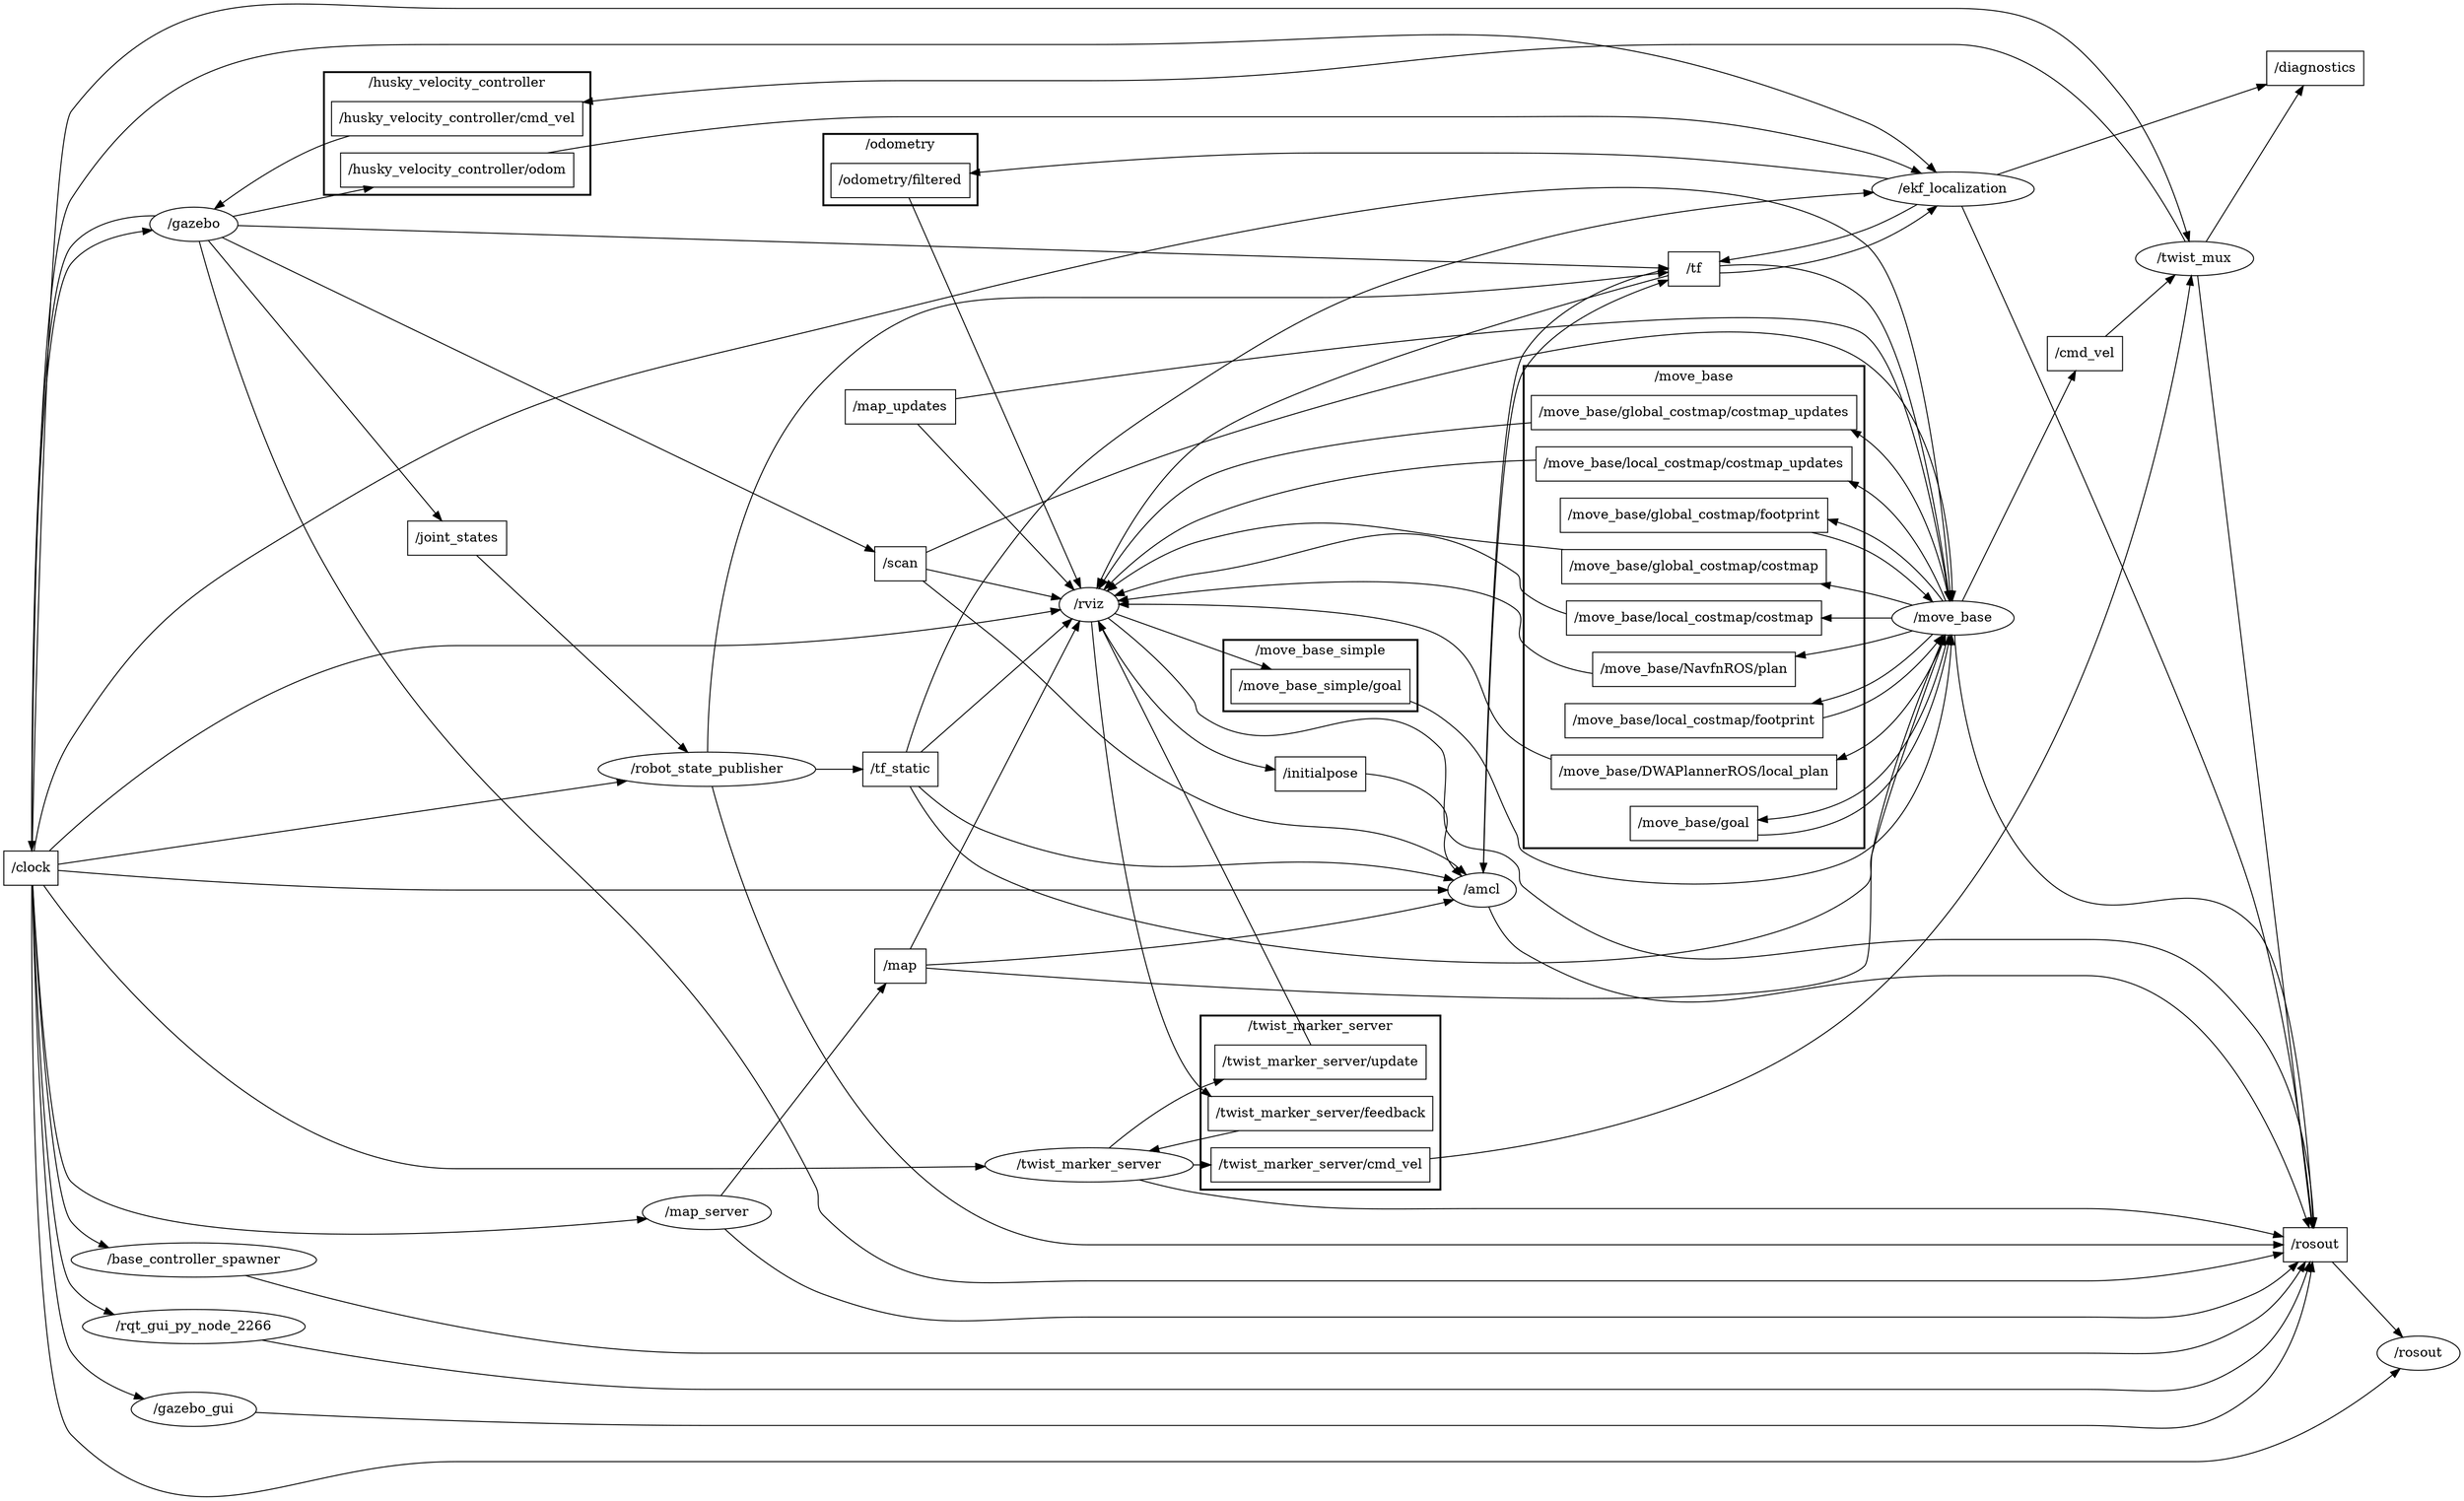 digraph graphname {
	graph [bb="0,0,2130.9,1576",
		compound=True,
		rank=same,
		rankdir=LR,
		ranksep=0.2
	];
	node [label="\N"];
	subgraph cluster___move_base {
		graph [bb="1270.2,603,1555.2,1110",
			compound=True,
			label="/move_base",
			lheight=0.21,
			lp="1412.7,1098.5",
			lwidth=0.92,
			rank=same,
			rankdir=LR,
			ranksep=0.2,
			style=bold
		];
		t___move_base__NavfnROS__plan		 [URL=topic_3A__move_base__NavfnROS__plan,
			height=0.5,
			label="/move_base/NavfnROS/plan",
			pos="1412.7,1007",
			shape=box,
			tooltip="topic:/move_base/NavfnROS/plan",
			width=2.4028];
		t___move_base__DWAPlannerROS__local_plan		 [URL=topic_3A__move_base__DWAPlannerROS__local_plan,
			height=0.5,
			label="/move_base/DWAPlannerROS/local_plan",
			pos="1412.7,845",
			shape=box,
			tooltip="topic:/move_base/DWAPlannerROS/local_plan",
			width=3.4167];
		t___move_base__global_costmap__footprint		 [URL=topic_3A__move_base__global_costmap__footprint,
			height=0.5,
			label="/move_base/global_costmap/footprint",
			pos="1412.7,629",
			shape=box,
			tooltip="topic:/move_base/global_costmap/footprint",
			width=3.0972];
		t___move_base__global_costmap__costmap_updates		 [URL=topic_3A__move_base__global_costmap__costmap_updates,
			height=0.5,
			label="/move_base/global_costmap/costmap_updates",
			pos="1412.7,737",
			shape=box,
			tooltip="topic:/move_base/global_costmap/costmap_updates",
			width=3.7361];
		t___move_base__local_costmap__costmap_updates		 [URL=topic_3A__move_base__local_costmap__costmap_updates,
			height=0.5,
			label="/move_base/local_costmap/costmap_updates",
			pos="1412.7,683",
			shape=box,
			tooltip="topic:/move_base/local_costmap/costmap_updates",
			width=3.6389];
		t___move_base__global_costmap__costmap		 [URL=topic_3A__move_base__global_costmap__costmap,
			height=0.5,
			label="/move_base/global_costmap/costmap",
			pos="1412.7,1061",
			shape=box,
			tooltip="topic:/move_base/global_costmap/costmap",
			width=3.0694];
		t___move_base__local_costmap__footprint		 [URL=topic_3A__move_base__local_costmap__footprint,
			height=0.5,
			label="/move_base/local_costmap/footprint",
			pos="1412.7,899",
			shape=box,
			tooltip="topic:/move_base/local_costmap/footprint",
			width=2.9861];
		t___move_base__local_costmap__costmap		 [URL=topic_3A__move_base__local_costmap__costmap,
			height=0.5,
			label="/move_base/local_costmap/costmap",
			pos="1412.7,953",
			shape=box,
			tooltip="topic:/move_base/local_costmap/costmap",
			width=2.9722];
		t___move_base__goal		 [URL=topic_3A__move_base__goal,
			height=0.5,
			label="/move_base/goal",
			pos="1412.7,791",
			shape=box,
			tooltip="topic:/move_base/goal",
			width=1.5139];
	}
	subgraph cluster___twist_marker_server {
		graph [bb="992.15,1299,1193.2,1482",
			compound=True,
			label="/twist_marker_server",
			lheight=0.21,
			lp="1092.7,1470.5",
			lwidth=1.61,
			rank=same,
			rankdir=LR,
			ranksep=0.2,
			style=bold
		];
		t___twist_marker_server__feedback		 [URL=topic_3A__twist_marker_server__feedback,
			height=0.5,
			label="/twist_marker_server/feedback",
			pos="1092.7,1325",
			shape=box,
			tooltip="topic:/twist_marker_server/feedback",
			width=2.5694];
		t___twist_marker_server__cmd_vel		 [URL=topic_3A__twist_marker_server__cmd_vel,
			height=0.5,
			label="/twist_marker_server/cmd_vel",
			pos="1092.7,1433",
			shape=box,
			tooltip="topic:/twist_marker_server/cmd_vel",
			width=2.5417];
		t___twist_marker_server__update		 [URL=topic_3A__twist_marker_server__update,
			height=0.5,
			label="/twist_marker_server/update",
			pos="1092.7,1379",
			shape=box,
			tooltip="topic:/twist_marker_server/update",
			width=2.3889];
	}
	subgraph cluster___move_base_simple {
		graph [bb="1008.7,1069,1176.7,1144",
			compound=True,
			label="/move_base_simple",
			lheight=0.21,
			lp="1092.7,1132.5",
			lwidth=1.51,
			rank=same,
			rankdir=LR,
			ranksep=0.2,
			style=bold
		];
		t___move_base_simple__goal		 [URL=topic_3A__move_base_simple__goal,
			height=0.5,
			label="/move_base_simple/goal",
			pos="1092.7,1095",
			shape=box,
			tooltip="topic:/move_base_simple/goal",
			width=2.1111];
	}
	subgraph cluster___husky_velocity_controller {
		graph [bb="277.48,476,506.48,605",
			compound=True,
			label="/husky_velocity_controller",
			lheight=0.21,
			lp="391.98,593.5",
			lwidth=2.03,
			rank=same,
			rankdir=LR,
			ranksep=0.2,
			style=bold
		];
		t___husky_velocity_controller__odom		 [URL=topic_3A__husky_velocity_controller__odom,
			height=0.5,
			label="/husky_velocity_controller/odom",
			pos="391.98,502",
			shape=box,
			tooltip="topic:/husky_velocity_controller/odom",
			width=2.7361];
		t___husky_velocity_controller__cmd_vel		 [URL=topic_3A__husky_velocity_controller__cmd_vel,
			height=0.5,
			label="/husky_velocity_controller/cmd_vel",
			pos="391.98,556",
			shape=box,
			tooltip="topic:/husky_velocity_controller/cmd_vel",
			width=2.9583];
	}
	subgraph cluster___odometry {
		graph [bb="1710.3,489,1842.3,564",
			compound=True,
			label="/odometry",
			lheight=0.21,
			lp="1776.3,552.5",
			lwidth=0.79,
			rank=same,
			rankdir=LR,
			ranksep=0.2,
			style=bold
		];
		t___odometry__filtered		 [URL=topic_3A__odometry__filtered,
			height=0.5,
			label="/odometry/filtered",
			pos="1776.3,515",
			shape=box,
			tooltip="topic:/odometry/filtered",
			width=1.6111];
	}
	n___rviz	 [URL=__rviz,
		height=0.5,
		label="/rviz",
		pos="898.36,838",
		shape=ellipse,
		tooltip="/rviz",
		width=0.75];
	t___move_base__NavfnROS__plan -> n___rviz	 [penwidth=1,
		pos="e,905.17,855.5 1326,1022.3 1236.3,1033.7 1094.5,1038.4 992.15,978 948.91,952.47 921.86,897.95 908.78,864.98"];
	t___move_base__DWAPlannerROS__local_plan -> n___rviz	 [penwidth=1,
		pos="e,912.98,853.22 1289.5,858 1282.5,861.8 1276,866.41 1270.2,872 1258.2,883.75 1275.3,898.43 1262.2,909 1168.8,984.38 1105.8,947.51 992.15,909 963.99,899.46 937.66,877.58 920.3,860.61"];
	n___move_base	 [URL=__move_base,
		height=0.5,
		label="/move_base",
		pos="1632.8,845",
		shape=ellipse,
		tooltip="/move_base",
		width=1.4804];
	t___move_base__global_costmap__footprint -> n___move_base	 [penwidth=1,
		pos="e,1630.6,826.88 1524.5,629.75 1535.6,633.91 1546.2,639.54 1555.2,647 1607.2,689.64 1624.2,772.98 1629.5,816.87"];
	t___move_base__global_costmap__costmap_updates -> n___rviz	 [penwidth=1,
		pos="e,920.91,848.05 1279.7,755.13 1276.3,757.79 1273.2,760.73 1270.2,764 1254.4,781.79 1279.7,854.78 1262.2,871 1218.3,911.83 1051.3,881.2 992.15,871 970.83,867.32 947.91,859.21 930.18,851.96"];
	t___move_base__local_costmap__costmap_updates -> n___rviz	 [penwidth=1,
		pos="e,925.13,841.82 1281.6,699.89 1277.5,702.86 1273.7,706.21 1270.2,710 1257.8,723.69 1272.3,777.41 1262.2,793 1243.1,822.85 1227.3,823.5 1193.2,833 1103.1,858.01 991.49,849.78 935.28,843.08"];
	t___move_base__global_costmap__costmap -> n___rviz	 [penwidth=1,
		pos="e,902.69,855.77 1301.9,1061.4 1194.7,1059.7 1040.9,1051.3 992.15,1018 939.38,982.01 914.77,906.44 904.94,865.6"];
	t___move_base__local_costmap__footprint -> n___move_base	 [penwidth=1,
		pos="e,1586,853.63 1475.5,880.96 1500.5,875.84 1529.4,869.98 1555.2,863 1562.2,861.13 1569.4,858.94 1576.4,856.69"];
	t___move_base__local_costmap__costmap -> n___rviz	 [penwidth=1,
		pos="e,907.98,854.9 1325.2,971.05 1237,985.07 1098.4,994.72 992.15,945 956.05,928.11 928.47,889.71 913.08,863.81"];
	t___move_base__goal -> n___move_base	 [penwidth=1,
		pos="e,1610,828.72 1467.3,791.16 1493.9,794.86 1526.5,801.24 1555.2,809 1570.4,813.08 1586.8,818.7 1600.5,824.49"];
	n___twist_marker_server	 [URL=__twist_marker_server,
		height=0.5,
		label="/twist_marker_server",
		pos="898.36,1379",
		shape=ellipse,
		tooltip="/twist_marker_server",
		width=2.3831];
	t___twist_marker_server__feedback -> n___twist_marker_server	 [penwidth=1,
		pos="e,948.91,1364.4 1024.4,1343.1 1013.6,1346 1002.6,1349.1 992.15,1352 981.28,1355.1 969.72,1358.4 958.57,1361.6"];
	n___twist_mux	 [URL=__twist_mux,
		height=0.5,
		label="/twist_mux",
		pos="1901,1257",
		shape=ellipse,
		tooltip="/twist_mux",
		width=1.4082];
	t___twist_marker_server__cmd_vel -> n___twist_mux	 [penwidth=1,
		pos="e,1878.9,1273.3 1161.7,1415 1172.3,1412 1183,1409 1193.2,1406 1291,1377.1 1309.7,1336 1411.7,1336 1411.7,1336 1411.7,1336 1633.8,1336 1728.3,1336 1754.7,1329.5 1842.3,1294 1852,1290.1 1861.8,1284.5 1870.6,1278.9"];
	t___twist_marker_server__update -> n___rviz	 [penwidth=1,
		pos="e,900.1,856.02 1006.2,1363.4 1001,1360.3 996.26,1356.5 992.15,1352 925.9,1279.8 905.37,963.03 900.59,866.21"];
	t___move_base_simple__goal -> n___move_base	 [penwidth=1,
		pos="e,1629.5,862.97 1168.7,1109.2 1283.7,1129.2 1496.4,1158.5 1555.2,1114 1594.2,1084.6 1619.1,935.71 1628.1,872.96"];
	n___ekf_localization	 [URL=__ekf_localization,
		height=0.5,
		label="/ekf_localization",
		pos="1632.8,423",
		shape=ellipse,
		tooltip="/ekf_localization",
		width=1.9318];
	t___husky_velocity_controller__odom -> n___ekf_localization	 [penwidth=1,
		pos="e,1596.2,407.65 490.65,494.22 572.89,487.34 693.58,476.48 798.57,464 1008.9,439 1059,411.15 1270.2,396 1396.6,386.94 1430.4,374.63 1555.2,396 1565.7,397.78 1576.6,400.84 1586.7,404.27"];
	n___gazebo	 [URL=__gazebo,
		height=0.5,
		label="/gazebo",
		pos="168.74,479",
		shape=ellipse,
		tooltip="/gazebo",
		width=1.0652];
	t___husky_velocity_controller__cmd_vel -> n___gazebo	 [penwidth=1,
		pos="e,194.83,492.4 306.76,537.97 296.8,535.25 286.86,532.25 277.48,529 252.14,520.21 224.74,507.44 203.91,497.01"];
	t___odometry__filtered -> n___rviz	 [penwidth=1,
		pos="e,921.99,829.08 1718.2,512.78 1599.7,509.46 1333.4,509.05 1270.2,569 1253.9,584.49 1269,597.55 1262.2,619 1241.1,685.52 1248,716.79 1193.2,760 1121.3,816.68 1080.1,779.62 992.15,805 971.83,810.87 949.47,818.77 931.8,825.37"];
	t___initialpose	 [URL=topic_3A__initialpose,
		height=0.5,
		label="/initialpose",
		pos="1092.7,697",
		shape=box,
		tooltip="topic:/initialpose",
		width=1.0694];
	n___amcl	 [URL=__amcl,
		height=0.5,
		label="/amcl",
		pos="1231.7,498",
		shape=ellipse,
		tooltip="/amcl",
		width=0.84854];
	t___initialpose -> n___amcl	 [penwidth=1,
		pos="e,1213.2,512.69 1131.2,695 1152.9,691.73 1178.6,683.79 1193.2,665 1211.6,641.25 1189.4,557.65 1201.2,530 1202.6,526.7 1204.5,523.52 1206.6,520.54"];
	t___rosout	 [URL=topic_3A__rosout,
		height=0.5,
		label="/rosout",
		pos="2006.2,423",
		shape=box,
		tooltip="topic:/rosout",
		width=0.75];
	n___rosout	 [URL=__rosout,
		height=0.5,
		label="/rosout",
		pos="2095.8,999",
		shape=ellipse,
		tooltip="/rosout",
		width=0.97491];
	t___rosout -> n___rosout	 [penwidth=1,
		pos="e,2092.1,981.09 2010,441.19 2022.7,524.49 2075.2,869.85 2090.6,971.03"];
	t___clock	 [URL=topic_3A__clock,
		height=0.5,
		label="/clock",
		pos="27,479",
		shape=box,
		tooltip="topic:/clock",
		width=0.75];
	t___clock -> n___amcl	 [penwidth=1,
		pos="e,1216.4,482.08 31.277,460.97 36.009,439.53 46.639,403.8 68,381 177.14,264.54 231.37,224 390.98,224 390.98,224 390.98,224 753.57,224 954.13,224 1146.7,408.32 1209.4,474.61"];
	n___robot_state_publisher	 [URL=__robot_state_publisher,
		height=0.5,
		label="/robot_state_publisher",
		pos="603.52,364",
		shape=ellipse,
		tooltip="/robot_state_publisher",
		width=2.4734];
	t___clock -> n___robot_state_publisher	 [penwidth=1,
		pos="e,514.51,363 52.756,460.76 57.665,457.59 62.885,454.51 68,452 156.01,408.84 181.19,401.35 277.48,383 352.72,368.66 439.38,364.18 504.28,363.14"];
	t___clock -> n___twist_marker_server	 [penwidth=1,
		pos="e,830.7,1367.9 28.254,497.16 29.974,614.55 40.683,1262.2 68,1293 164.63,1401.9 245.37,1348 390.98,1348 390.98,1348 390.98,1348 604.52,1348 678.22,1348 761.78,1357.8 820.72,1366.4"];
	t___clock -> n___rviz	 [penwidth=1,
		pos="e,871.52,835.93 32.854,497.2 38.788,517.04 50.283,549.04 68,572 179.23,716.15 208.91,824 390.98,824 390.98,824 390.98,824 604.52,824 697.29,824 806.39,831.1 861.55,835.18"];
	t___clock -> n___rosout	 [penwidth=1,
		pos="e,2092.8,1017.2 28.222,497.01 29.874,625.88 40.947,1403.8 68,1445 153.08,1574.4 236.08,1576 390.98,1576 390.98,1576 390.98,1576 1902,1576 2019.1,1576 2077.9,1143.6 2091.7,1027.5"];
	n___map_server	 [URL=__map_server,
		height=0.5,
		label="/map_server",
		pos="603.52,623",
		shape=ellipse,
		tooltip="/map_server",
		width=1.5165];
	t___clock -> n___map_server	 [penwidth=1,
		pos="e,550.34,627.26 52.97,497.08 96.166,527.14 188.75,586.34 277.48,609 366.57,631.75 473.8,631.23 540.06,627.83"];
	n___gazebo_gui	 [URL=__gazebo_gui,
		height=0.5,
		label="/gazebo_gui",
		pos="168.74,126",
		shape=ellipse,
		tooltip="/gazebo_gui",
		width=1.4985];
	t___clock -> n___gazebo_gui	 [penwidth=1,
		pos="e,116.77,131.05 27.787,460.94 27.436,400.21 29.381,204.59 68,158 77.901,146.06 92.28,138.52 107.05,133.78"];
	t___clock -> n___ekf_localization	 [penwidth=1,
		pos="e,1626.8,404.65 28.538,460.67 30.405,409.7 38.221,267.79 68,234 132.2,161.16 181.39,185.92 277.48,172 418.62,151.55 1435.8,215.12 1555.2,293 1591.7,316.77 1613.1,364.48 1623.6,395.02"];
	t___clock -> n___twist_mux	 [penwidth=1,
		pos="e,1893.4,1275 27.831,497.18 26.866,614.84 23.576,1266 68,1341 153.69,1485.7 222.84,1538 390.98,1538 390.98,1538 390.98,1538 1633.8,1538 1772.5,1538 1860.6,1355.4 1889.5,1284.6"];
	t___clock -> n___move_base	 [penwidth=1,
		pos="e,1625.7,862.9 27.658,497.21 26.439,616.29 35.618,1279 390.98,1279 390.98,1279 390.98,1279 753.57,1279 842.94,1279 1492.4,1276.6 1555.2,1213 1564.2,1204 1561.1,1111.5 1563.2,1099 1577.4,1015 1607.3,918.68 1622.5,872.5"];
	n___base_controller_spawner	 [URL=__base_controller_spawner,
		height=0.5,
		label="/base_controller_spawner",
		pos="168.74,72",
		shape=ellipse,
		tooltip="/base_controller_spawner",
		width=2.7984];
	t___clock -> n___base_controller_spawner	 [penwidth=1,
		pos="e,88.746,83.287 28.726,460.71 31.747,388.64 44.284,126.84 68,99 71.474,94.923 75.494,91.429 79.887,88.439"];
	t___clock -> n___gazebo	 [penwidth=1,
		pos="e,132.34,473.04 54.284,473.59 73.413,472.22 99.798,471.9 122.31,472.63"];
	n___rqt_gui_py_node_2266	 [URL=__rqt_gui_py_node_2266,
		height=0.5,
		label="/rqt_gui_py_node_2266",
		pos="168.74,18",
		shape=ellipse,
		tooltip="/rqt_gui_py_node_2266",
		width=2.6359];
	t___clock -> n___rqt_gui_py_node_2266	 [penwidth=1,
		pos="e,90.598,28.28 28.469,460.83 30.648,382.65 40.851,77.287 68,45 71.92,40.338 76.555,36.438 81.646,33.179"];
	t___tf_static	 [URL=topic_3A__tf_static,
		height=0.5,
		label="/tf_static",
		pos="752.57,410",
		shape=box,
		tooltip="topic:/tf_static",
		width=0.88889];
	t___tf_static -> n___amcl	 [penwidth=1,
		pos="e,1207.3,508.93 784.24,428.12 828.41,453.06 913.29,496.7 992.15,513 1079.6,531.08 1105.4,529.87 1193.2,513 1194.6,512.72 1196.1,512.38 1197.6,512"];
	t___tf_static -> n___rviz	 [penwidth=1,
		pos="e,891.51,820.59 759.65,428.12 782.21,495.27 861.15,730.23 888.19,810.71"];
	t___tf_static -> n___ekf_localization	 [penwidth=1,
		pos="e,1624.1,404.97 784.9,396.88 829.86,378.75 915.68,346.73 992.15,333 1115.3,310.89 1442.9,268.85 1555.2,324 1585.4,338.81 1607.1,371.87 1619.5,395.71"];
	t___tf_static -> n___move_base	 [penwidth=1,
		pos="e,1628.5,826.92 784.68,404.23 917.8,380.29 1437.9,294.72 1555.2,396 1564.4,403.92 1561.3,438.02 1563.2,450 1585.4,587.72 1614.9,751.88 1626.6,816.69"];
	t___cmd_vel	 [URL=topic_3A__cmd_vel,
		height=0.5,
		label="/cmd_vel",
		pos="1776.3,1234",
		shape=box,
		tooltip="topic:/cmd_vel",
		width=0.94444];
	t___cmd_vel -> n___twist_mux	 [penwidth=1,
		pos="e,1855.7,1248.7 1810.5,1240.2 1821.4,1242.3 1833.8,1244.6 1845.8,1246.8"];
	t___joint_states	 [URL=topic_3A__joint_states,
		height=0.5,
		label="/joint_states",
		pos="391.98,410",
		shape=box,
		tooltip="topic:/joint_states",
		width=1.1389];
	t___joint_states -> n___robot_state_publisher	 [penwidth=1,
		pos="e,542.41,377.2 433.38,401.13 461.41,394.98 499.46,386.63 532.37,379.4"];
	t___tf	 [URL=topic_3A__tf,
		height=0.5,
		label="/tf",
		pos="1412.7,423",
		shape=box,
		tooltip="topic:/tf",
		width=0.75];
	t___tf -> n___amcl	 [penwidth=1,
		pos="e,1253.4,485.16 1385.6,429.95 1355.5,434.22 1305.6,440.73 1270.2,464 1265.2,467.32 1266.1,470.33 1262.2,475 1261.6,475.85 1260.8,476.7 1260.1,477.56"];
	t___tf -> n___rviz	 [penwidth=1,
		pos="e,914.36,823.07 1385.6,428.81 1353.5,437.31 1299.8,456.29 1270.2,493 1261,504.42 1266.6,511.01 1262.2,525 1239.3,598.45 1222.9,613.19 1201.2,687 1196.4,703.14 1205.1,712.12 1193.2,724 1128.5,788.53 1075.1,728.76 992.15,767 965.63,779.22 939.6,800.15 921.89,816.13"];
	t___tf -> n___ekf_localization	 [penwidth=1,
		pos="e,1567.5,416.78 1440,418.42 1469,416.42 1516.7,415.81 1557.4,416.56"];
	t___tf -> n___move_base	 [penwidth=1,
		pos="e,1631.5,826.69 1439.8,435.73 1472,452.86 1526.1,486.38 1555.2,531 1615.4,622.99 1628.3,758.04 1631.1,816.4"];
	t___scan	 [URL=topic_3A__scan,
		height=0.5,
		label="/scan",
		pos="752.57,751",
		shape=box,
		tooltip="topic:/scan",
		width=0.75];
	t___scan -> n___amcl	 [penwidth=1,
		pos="e,1213.7,512.9 779.73,742.19 870.09,711.53 1165.1,609.51 1193.2,575 1206,559.24 1192.1,548.2 1201.2,530 1202.7,526.79 1204.8,523.67 1207,520.71"];
	t___scan -> n___rviz	 [penwidth=1,
		pos="e,877.52,826 779.61,766.76 804.8,782 842.89,805.04 868.88,820.77"];
	t___scan -> n___move_base	 [penwidth=1,
		pos="e,1630.5,863.15 753.08,769.25 751.54,843.85 750.01,1124.3 812.57,1179 874.7,1233.3 1490.7,1231.4 1555.2,1180 1603.4,1141.6 1623.7,947.36 1629.7,873.53"];
	t___map	 [URL=topic_3A__map,
		height=0.5,
		label="/map",
		pos="752.57,689",
		shape=box,
		tooltip="topic:/map",
		width=0.75];
	t___map -> n___amcl	 [penwidth=1,
		pos="e,1217.1,514.27 769.77,670.98 780.81,659.71 796.33,645.73 812.57,637 966.9,554.01 1040.6,620.21 1193.2,534 1199,530.68 1204.7,526.22 1209.7,521.58"];
	t___map -> n___rviz	 [penwidth=1,
		pos="e,885.15,822.02 778.57,707.06 785.29,712.27 792.39,718.14 798.57,724 828.99,752.86 860.01,790.21 878.97,814.15"];
	t___map -> n___move_base	 [penwidth=1,
		pos="e,1629.9,863.38 779.89,703.87 787.12,709.27 794.17,716.03 798.57,724 829,779.13 792.03,805.47 812.57,865 861.15,1005.8 861.61,1076.2 992.15,1148 1027.7,1167.5 1518.8,1168.9 1555.2,1140 1597.3,1106.7 1620.7,941.17 1628.7,873.7"];
	t___diagnostics	 [URL=topic_3A__diagnostics,
		height=0.5,
		label="/diagnostics",
		pos="2006.2,1108",
		shape=box,
		tooltip="topic:/diagnostics",
		width=1.125];
	t___map_updates	 [URL=topic_3A__map_updates,
		height=0.5,
		label="/map_updates",
		pos="752.57,581",
		shape=box,
		tooltip="topic:/map_updates",
		width=1.2778];
	t___map_updates -> n___rviz	 [penwidth=1,
		pos="e,888.01,821.3 763.68,599.07 788.77,643.92 853.97,760.46 883.03,812.38"];
	t___map_updates -> n___move_base	 [penwidth=1,
		pos="e,1632.6,826.86 798.68,575.4 949.82,557.62 1435.5,508.77 1555.2,599 1624.1,650.88 1632.7,764.06 1632.7,816.85"];
	n___amcl -> t___rosout	 [penwidth=1,
		pos="e,1978.9,431.87 1261.8,493.93 1264.6,493.59 1267.5,493.27 1270.2,493 1430.5,477.03 1470.7,469 1631.8,469 1631.8,469 1631.8,469 1777.3,469 1846.2,469 1924.6,448.55 1969.1,434.92"];
	n___amcl -> t___tf	 [penwidth=1,
		pos="e,1385.6,417.04 1242.1,480.75 1248,473.23 1255.8,464.83 1262.2,457 1266.1,452.33 1265.2,449.32 1270.2,446 1301.9,425.19 1345.1,417.78 1375.5,417.04"];
	n___robot_state_publisher -> t___rosout	 [penwidth=1,
		pos="e,2003.2,404.8 646.25,348.05 764.42,304.36 1112.2,186 1411.7,186 1411.7,186 1411.7,186 1777.3,186 1855.6,186 1893.5,157.78 1951.7,210 1979,234.47 1995.5,342.39 2002,394.56"];
	n___robot_state_publisher -> t___tf_static	 [penwidth=1,
		pos="e,720.44,400.26 652.67,379.06 671.47,384.94 692.79,391.61 710.81,397.25"];
	n___robot_state_publisher -> t___tf	 [penwidth=1,
		pos="e,1385.5,421.08 687.49,370.06 860.5,382.71 1253.8,411.45 1375.3,420.34"];
	n___twist_marker_server -> t___twist_marker_server__cmd_vel	 [penwidth=1,
		pos="e,1024.4,1414.9 948.91,1393.6 962.88,1397.7 978.1,1402 992.15,1406 999.48,1408.1 1007.1,1410.2 1014.8,1412.3"];
	n___twist_marker_server -> t___twist_marker_server__update	 [penwidth=1,
		pos="e,1006.4,1379 984.26,1379 988.28,1379 992.32,1379 996.36,1379"];
	n___twist_marker_server -> t___rosout	 [penwidth=1,
		pos="e,2003.5,441.16 908.63,1397.3 922.7,1422.7 952.11,1467.7 992.15,1486 1073.4,1523.1 1107.4,1510.9 1193.2,1486 1376.2,1432.8 1418.9,1389.2 1555.2,1256 1782,1034.5 1827,954.47 1951.7,663 1982.8,590.33 1996.9,497.23 2002.3,451.27"];
	n___rviz -> t___twist_marker_server__feedback	 [penwidth=1,
		pos="e,1079.6,1306.8 903.26,855.96 914.08,904.34 946.71,1041 992.15,1148 1015.8,1203.6 1052.4,1264.1 1074,1298"];
	n___rviz -> t___move_base_simple__goal	 [penwidth=1,
		pos="e,1016.5,1078 901.69,855.97 908.11,898.1 929.89,1004.1 992.15,1062 996.79,1066.3 1002,1070.1 1007.5,1073.3"];
	n___rviz -> t___initialpose	 [penwidth=1,
		pos="e,1054,703.91 909.2,821.45 924.18,797.63 954.94,753.83 992.15,729 1007.7,718.65 1026.8,711.45 1044.1,706.54"];
	n___rviz -> t___rosout	 [penwidth=1,
		pos="e,1992.4,441.04 925.58,835.64 993.42,829.36 1171,811.71 1193.2,797 1243.1,763.81 1243.5,738.01 1262.2,681 1268,663.6 1257,611.6 1270.2,599 1328.6,543.66 1551.4,583 1631.8,583 1631.8,583 1631.8,583 1777.3,583 1869.3,583 1950.4,494.64 1986,449.25"];
	n___map_server -> t___rosout	 [penwidth=1,
		pos="e,1995.9,404.99 606.62,604.97 612.84,560.01 635.47,442.31 706.57,383 768.24,331.55 1331.4,224 1411.7,224 1411.7,224 1411.7,224 1777.3,224 1880.9,224 1960.1,341.96 1991,396.24"];
	n___map_server -> t___map	 [penwidth=1,
		pos="e,725.26,677.19 636.79,637.48 660.23,648 691.93,662.23 716.08,673.07"];
	n___gazebo_gui -> t___rosout	 [penwidth=1,
		pos="e,2004.5,404.75 222.01,122.82 303.34,118.15 465.12,110 602.52,110 602.52,110 602.52,110 1777.3,110 1855.8,110 1895.5,83.229 1951.7,138 1988,173.36 2000.3,329.41 2003.9,394.42"];
	n___ekf_localization -> t___odometry__filtered	 [penwidth=1,
		pos="e,1747.5,496.89 1659.4,439.66 1681.7,454.11 1714.1,475.19 1739,491.39"];
	n___ekf_localization -> t___rosout	 [penwidth=1,
		pos="e,1978.8,423 1702.3,423 1781,423 1907.1,423 1968.8,423"];
	n___ekf_localization -> t___tf	 [penwidth=1,
		pos="e,1440,427.58 1567.5,429.22 1529.3,430.18 1482.2,429.84 1450.3,428.19"];
	n___ekf_localization -> t___diagnostics	 [penwidth=1,
		pos="e,1995.2,1089.9 1643.1,440.9 1657.5,468.32 1685.8,522.36 1710.3,568 1816.4,765.6 1946.9,1002.3 1990.3,1081.1"];
	n___twist_mux -> t___husky_velocity_controller__cmd_vel	 [penwidth=1,
		pos="e,398.27,574.18 1853.5,1263.5 1800.4,1270.3 1711,1280 1633.8,1280 1411.7,1280 1411.7,1280 1411.7,1280 1122.6,1280 841.15,1227.9 812.57,1210 562.59,1053.8 433.67,687.83 401.26,583.94"];
	n___twist_mux -> t___rosout	 [penwidth=1,
		pos="e,2004.1,441.03 1922.3,1240.6 1933.1,1230.7 1945.3,1217 1951.7,1202 1959.2,1184.3 1995.3,588.81 2003.5,451.18"];
	n___twist_mux -> t___diagnostics	 [penwidth=1,
		pos="e,1996.5,1126 1919.2,1240 1929.3,1229.5 1941.9,1215.6 1951.7,1202 1967.2,1180.7 1981.7,1154.5 1991.8,1135.2"];
	n___move_base -> t___move_base__NavfnROS__plan	 [penwidth=1,
		pos="e,1499.4,1002.8 1626.9,863.21 1617.9,892.77 1596,950.81 1555.2,980 1541.8,989.65 1525.8,996.11 1509.5,1000.4"];
	n___move_base -> t___move_base__DWAPlannerROS__local_plan	 [penwidth=1,
		pos="e,1535.8,845 1579.4,845 1569.1,845 1557.8,845 1546.2,845"];
	n___move_base -> t___move_base__global_costmap__footprint	 [penwidth=1,
		pos="e,1523.1,647.1 1629.4,826.75 1623.9,789.8 1606.8,707.34 1555.2,665 1548.4,659.35 1540.7,654.75 1532.5,650.99"];
	n___move_base -> t___move_base__global_costmap__costmap_updates	 [penwidth=1,
		pos="e,1535.9,755.1 1620.3,827.39 1606.9,808.55 1583.2,779.34 1555.2,764 1552,762.21 1548.6,760.54 1545.2,758.98"];
	n___move_base -> t___move_base__local_costmap__costmap_updates	 [penwidth=1,
		pos="e,1540.4,701.06 1626.9,826.79 1617.9,797.23 1596,739.19 1555.2,710 1553.3,708.64 1551.4,707.34 1549.4,706.1"];
	n___move_base -> t___move_base__global_costmap__costmap	 [penwidth=1,
		pos="e,1523.5,1051.7 1630.1,863.15 1625.5,901.24 1609.3,989.64 1555.2,1034 1548.4,1039.6 1540.8,1044.2 1532.7,1047.9"];
	n___move_base -> t___move_base__local_costmap__footprint	 [penwidth=1,
		pos="e,1520.4,889.39 1610,861.28 1594.8,868.48 1574,875.93 1555.2,881 1547.2,883.18 1538.8,885.25 1530.3,887.18"];
	n___move_base -> t___move_base__local_costmap__costmap	 [penwidth=1,
		pos="e,1519.9,940.36 1620.3,862.61 1606.9,881.45 1583.2,910.66 1555.2,926 1547.2,930.41 1538.5,934.11 1529.6,937.22"];
	n___move_base -> t___move_base__goal	 [penwidth=1,
		pos="e,1467.3,807.35 1586,836.37 1576,833.12 1565.3,829.72 1555.2,827 1530,820.18 1501.8,814.42 1477.2,809.39"];
	n___move_base -> t___rosout	 [penwidth=1,
		pos="e,2003.3,441.08 1663.2,830.15 1725.9,797.07 1873.1,711.14 1951.7,597 1983,551.64 1996.5,487.39 2001.9,451"];
	n___move_base -> t___cmd_vel	 [penwidth=1,
		pos="e,1768.7,1215.8 1640.3,862.98 1662.9,925.06 1737.7,1130.7 1765.2,1206"];
	n___base_controller_spawner -> t___rosout	 [penwidth=1,
		pos="e,2004.9,404.98 269.87,72 357.59,72 488.51,72 602.52,72 602.52,72 602.52,72 1777.3,72 1855.8,72 1896.1,44.63 1951.7,100 1993,141.1 2002.5,323.55 2004.6,394.58"];
	n___gazebo -> t___husky_velocity_controller__odom	 [penwidth=1,
		pos="e,293.29,491.84 206.27,482.8 227.48,485 255.41,487.91 283.11,490.79"];
	n___gazebo -> t___rosout	 [penwidth=1,
		pos="e,2003.9,404.93 184.76,462.48 204.4,441.66 240.66,405.86 277.48,383 597.47,184.37 715.03,148 1091.7,148 1091.7,148 1091.7,148 1777.3,148 1855.8,148 1894.7,121.2 1951.7,175 1983.4,204.87 1998.1,336.5 2003.1,394.92"];
	n___gazebo -> t___clock	 [penwidth=1,
		pos="e,54.284,484.41 132.34,484.96 111.56,486 85.353,486.01 64.402,485.01"];
	n___gazebo -> t___joint_states	 [penwidth=1,
		pos="e,350.9,420.71 199.78,468.18 221.31,460.55 251.05,450.26 277.48,442 298.21,435.52 321.25,428.92 341.12,423.41"];
	n___gazebo -> t___tf	 [penwidth=1,
		pos="e,1385.4,423.93 207.13,476.37 227.85,474.96 254.09,473.27 277.48,472 709.08,448.66 1233.5,429.35 1375.1,424.29"];
	n___gazebo -> t___scan	 [penwidth=1,
		pos="e,725.45,748.51 179.57,496.54 196.14,524.5 232.27,579.06 277.48,609 421.58,704.42 631.92,737.56 715.44,747.38"];
	n___rqt_gui_py_node_2266 -> t___rosout	 [penwidth=1,
		pos="e,2005.2,404.82 262.6,20.708 350.23,23.029 485.29,26 602.52,26 602.52,26 602.52,26 1777.3,26 1856.5,26 1897.4,4.4818 1951.7,62 1996.9,109.84 2004,317.84 2005.1,394.49"];
}

